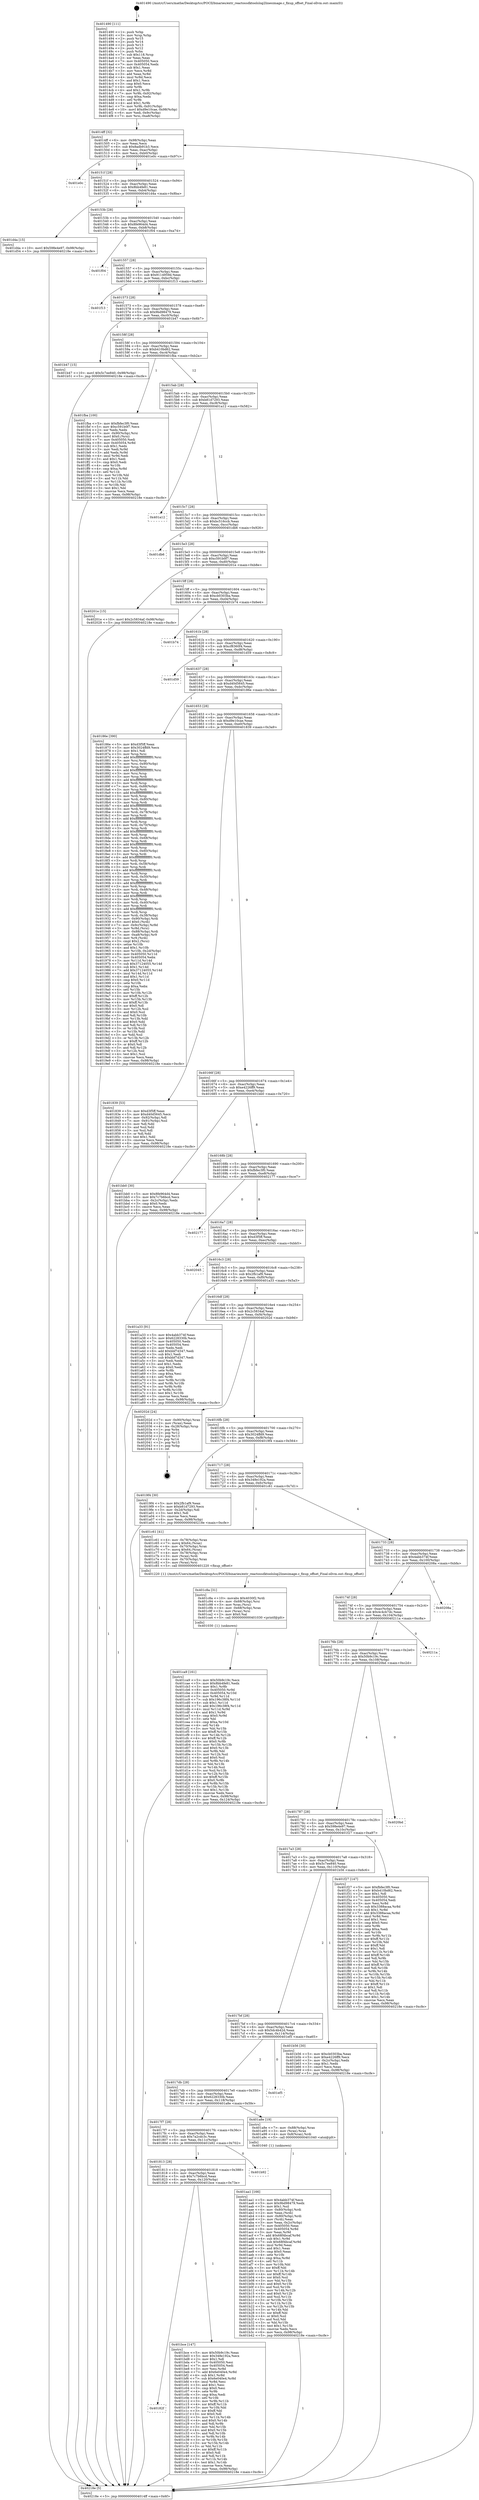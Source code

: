 digraph "0x401490" {
  label = "0x401490 (/mnt/c/Users/mathe/Desktop/tcc/POCII/binaries/extr_reactossdktoolslog2linesimage.c_fixup_offset_Final-ollvm.out::main(0))"
  labelloc = "t"
  node[shape=record]

  Entry [label="",width=0.3,height=0.3,shape=circle,fillcolor=black,style=filled]
  "0x4014ff" [label="{
     0x4014ff [32]\l
     | [instrs]\l
     &nbsp;&nbsp;0x4014ff \<+6\>: mov -0x98(%rbp),%eax\l
     &nbsp;&nbsp;0x401505 \<+2\>: mov %eax,%ecx\l
     &nbsp;&nbsp;0x401507 \<+6\>: sub $0x8adb91b3,%ecx\l
     &nbsp;&nbsp;0x40150d \<+6\>: mov %eax,-0xac(%rbp)\l
     &nbsp;&nbsp;0x401513 \<+6\>: mov %ecx,-0xb0(%rbp)\l
     &nbsp;&nbsp;0x401519 \<+6\>: je 0000000000401e0c \<main+0x97c\>\l
  }"]
  "0x401e0c" [label="{
     0x401e0c\l
  }", style=dashed]
  "0x40151f" [label="{
     0x40151f [28]\l
     | [instrs]\l
     &nbsp;&nbsp;0x40151f \<+5\>: jmp 0000000000401524 \<main+0x94\>\l
     &nbsp;&nbsp;0x401524 \<+6\>: mov -0xac(%rbp),%eax\l
     &nbsp;&nbsp;0x40152a \<+5\>: sub $0x8bb4fe81,%eax\l
     &nbsp;&nbsp;0x40152f \<+6\>: mov %eax,-0xb4(%rbp)\l
     &nbsp;&nbsp;0x401535 \<+6\>: je 0000000000401d4a \<main+0x8ba\>\l
  }"]
  Exit [label="",width=0.3,height=0.3,shape=circle,fillcolor=black,style=filled,peripheries=2]
  "0x401d4a" [label="{
     0x401d4a [15]\l
     | [instrs]\l
     &nbsp;&nbsp;0x401d4a \<+10\>: movl $0x598e4e97,-0x98(%rbp)\l
     &nbsp;&nbsp;0x401d54 \<+5\>: jmp 000000000040218e \<main+0xcfe\>\l
  }"]
  "0x40153b" [label="{
     0x40153b [28]\l
     | [instrs]\l
     &nbsp;&nbsp;0x40153b \<+5\>: jmp 0000000000401540 \<main+0xb0\>\l
     &nbsp;&nbsp;0x401540 \<+6\>: mov -0xac(%rbp),%eax\l
     &nbsp;&nbsp;0x401546 \<+5\>: sub $0x8fe964d4,%eax\l
     &nbsp;&nbsp;0x40154b \<+6\>: mov %eax,-0xb8(%rbp)\l
     &nbsp;&nbsp;0x401551 \<+6\>: je 0000000000401f04 \<main+0xa74\>\l
  }"]
  "0x401ca9" [label="{
     0x401ca9 [161]\l
     | [instrs]\l
     &nbsp;&nbsp;0x401ca9 \<+5\>: mov $0x50b9c19c,%ecx\l
     &nbsp;&nbsp;0x401cae \<+5\>: mov $0x8bb4fe81,%edx\l
     &nbsp;&nbsp;0x401cb3 \<+3\>: mov $0x1,%r8b\l
     &nbsp;&nbsp;0x401cb6 \<+8\>: mov 0x405050,%r9d\l
     &nbsp;&nbsp;0x401cbe \<+8\>: mov 0x405054,%r10d\l
     &nbsp;&nbsp;0x401cc6 \<+3\>: mov %r9d,%r11d\l
     &nbsp;&nbsp;0x401cc9 \<+7\>: sub $0x196c38f4,%r11d\l
     &nbsp;&nbsp;0x401cd0 \<+4\>: sub $0x1,%r11d\l
     &nbsp;&nbsp;0x401cd4 \<+7\>: add $0x196c38f4,%r11d\l
     &nbsp;&nbsp;0x401cdb \<+4\>: imul %r11d,%r9d\l
     &nbsp;&nbsp;0x401cdf \<+4\>: and $0x1,%r9d\l
     &nbsp;&nbsp;0x401ce3 \<+4\>: cmp $0x0,%r9d\l
     &nbsp;&nbsp;0x401ce7 \<+3\>: sete %bl\l
     &nbsp;&nbsp;0x401cea \<+4\>: cmp $0xa,%r10d\l
     &nbsp;&nbsp;0x401cee \<+4\>: setl %r14b\l
     &nbsp;&nbsp;0x401cf2 \<+3\>: mov %bl,%r15b\l
     &nbsp;&nbsp;0x401cf5 \<+4\>: xor $0xff,%r15b\l
     &nbsp;&nbsp;0x401cf9 \<+3\>: mov %r14b,%r12b\l
     &nbsp;&nbsp;0x401cfc \<+4\>: xor $0xff,%r12b\l
     &nbsp;&nbsp;0x401d00 \<+4\>: xor $0x0,%r8b\l
     &nbsp;&nbsp;0x401d04 \<+3\>: mov %r15b,%r13b\l
     &nbsp;&nbsp;0x401d07 \<+4\>: and $0x0,%r13b\l
     &nbsp;&nbsp;0x401d0b \<+3\>: and %r8b,%bl\l
     &nbsp;&nbsp;0x401d0e \<+3\>: mov %r12b,%sil\l
     &nbsp;&nbsp;0x401d11 \<+4\>: and $0x0,%sil\l
     &nbsp;&nbsp;0x401d15 \<+3\>: and %r8b,%r14b\l
     &nbsp;&nbsp;0x401d18 \<+3\>: or %bl,%r13b\l
     &nbsp;&nbsp;0x401d1b \<+3\>: or %r14b,%sil\l
     &nbsp;&nbsp;0x401d1e \<+3\>: xor %sil,%r13b\l
     &nbsp;&nbsp;0x401d21 \<+3\>: or %r12b,%r15b\l
     &nbsp;&nbsp;0x401d24 \<+4\>: xor $0xff,%r15b\l
     &nbsp;&nbsp;0x401d28 \<+4\>: or $0x0,%r8b\l
     &nbsp;&nbsp;0x401d2c \<+3\>: and %r8b,%r15b\l
     &nbsp;&nbsp;0x401d2f \<+3\>: or %r15b,%r13b\l
     &nbsp;&nbsp;0x401d32 \<+4\>: test $0x1,%r13b\l
     &nbsp;&nbsp;0x401d36 \<+3\>: cmovne %edx,%ecx\l
     &nbsp;&nbsp;0x401d39 \<+6\>: mov %ecx,-0x98(%rbp)\l
     &nbsp;&nbsp;0x401d3f \<+6\>: mov %eax,-0x124(%rbp)\l
     &nbsp;&nbsp;0x401d45 \<+5\>: jmp 000000000040218e \<main+0xcfe\>\l
  }"]
  "0x401f04" [label="{
     0x401f04\l
  }", style=dashed]
  "0x401557" [label="{
     0x401557 [28]\l
     | [instrs]\l
     &nbsp;&nbsp;0x401557 \<+5\>: jmp 000000000040155c \<main+0xcc\>\l
     &nbsp;&nbsp;0x40155c \<+6\>: mov -0xac(%rbp),%eax\l
     &nbsp;&nbsp;0x401562 \<+5\>: sub $0x9114959d,%eax\l
     &nbsp;&nbsp;0x401567 \<+6\>: mov %eax,-0xbc(%rbp)\l
     &nbsp;&nbsp;0x40156d \<+6\>: je 0000000000401f13 \<main+0xa83\>\l
  }"]
  "0x401c8a" [label="{
     0x401c8a [31]\l
     | [instrs]\l
     &nbsp;&nbsp;0x401c8a \<+10\>: movabs $0x4030f2,%rdi\l
     &nbsp;&nbsp;0x401c94 \<+4\>: mov -0x68(%rbp),%rsi\l
     &nbsp;&nbsp;0x401c98 \<+3\>: mov %rax,(%rsi)\l
     &nbsp;&nbsp;0x401c9b \<+4\>: mov -0x68(%rbp),%rax\l
     &nbsp;&nbsp;0x401c9f \<+3\>: mov (%rax),%rsi\l
     &nbsp;&nbsp;0x401ca2 \<+2\>: mov $0x0,%al\l
     &nbsp;&nbsp;0x401ca4 \<+5\>: call 0000000000401030 \<printf@plt\>\l
     | [calls]\l
     &nbsp;&nbsp;0x401030 \{1\} (unknown)\l
  }"]
  "0x401f13" [label="{
     0x401f13\l
  }", style=dashed]
  "0x401573" [label="{
     0x401573 [28]\l
     | [instrs]\l
     &nbsp;&nbsp;0x401573 \<+5\>: jmp 0000000000401578 \<main+0xe8\>\l
     &nbsp;&nbsp;0x401578 \<+6\>: mov -0xac(%rbp),%eax\l
     &nbsp;&nbsp;0x40157e \<+5\>: sub $0x9bd98479,%eax\l
     &nbsp;&nbsp;0x401583 \<+6\>: mov %eax,-0xc0(%rbp)\l
     &nbsp;&nbsp;0x401589 \<+6\>: je 0000000000401b47 \<main+0x6b7\>\l
  }"]
  "0x40182f" [label="{
     0x40182f\l
  }", style=dashed]
  "0x401b47" [label="{
     0x401b47 [15]\l
     | [instrs]\l
     &nbsp;&nbsp;0x401b47 \<+10\>: movl $0x5c7ee840,-0x98(%rbp)\l
     &nbsp;&nbsp;0x401b51 \<+5\>: jmp 000000000040218e \<main+0xcfe\>\l
  }"]
  "0x40158f" [label="{
     0x40158f [28]\l
     | [instrs]\l
     &nbsp;&nbsp;0x40158f \<+5\>: jmp 0000000000401594 \<main+0x104\>\l
     &nbsp;&nbsp;0x401594 \<+6\>: mov -0xac(%rbp),%eax\l
     &nbsp;&nbsp;0x40159a \<+5\>: sub $0xb410bd62,%eax\l
     &nbsp;&nbsp;0x40159f \<+6\>: mov %eax,-0xc4(%rbp)\l
     &nbsp;&nbsp;0x4015a5 \<+6\>: je 0000000000401fba \<main+0xb2a\>\l
  }"]
  "0x401bce" [label="{
     0x401bce [147]\l
     | [instrs]\l
     &nbsp;&nbsp;0x401bce \<+5\>: mov $0x50b9c19c,%eax\l
     &nbsp;&nbsp;0x401bd3 \<+5\>: mov $0x348e192a,%ecx\l
     &nbsp;&nbsp;0x401bd8 \<+2\>: mov $0x1,%dl\l
     &nbsp;&nbsp;0x401bda \<+7\>: mov 0x405050,%esi\l
     &nbsp;&nbsp;0x401be1 \<+7\>: mov 0x405054,%edi\l
     &nbsp;&nbsp;0x401be8 \<+3\>: mov %esi,%r8d\l
     &nbsp;&nbsp;0x401beb \<+7\>: add $0x6e040e4,%r8d\l
     &nbsp;&nbsp;0x401bf2 \<+4\>: sub $0x1,%r8d\l
     &nbsp;&nbsp;0x401bf6 \<+7\>: sub $0x6e040e4,%r8d\l
     &nbsp;&nbsp;0x401bfd \<+4\>: imul %r8d,%esi\l
     &nbsp;&nbsp;0x401c01 \<+3\>: and $0x1,%esi\l
     &nbsp;&nbsp;0x401c04 \<+3\>: cmp $0x0,%esi\l
     &nbsp;&nbsp;0x401c07 \<+4\>: sete %r9b\l
     &nbsp;&nbsp;0x401c0b \<+3\>: cmp $0xa,%edi\l
     &nbsp;&nbsp;0x401c0e \<+4\>: setl %r10b\l
     &nbsp;&nbsp;0x401c12 \<+3\>: mov %r9b,%r11b\l
     &nbsp;&nbsp;0x401c15 \<+4\>: xor $0xff,%r11b\l
     &nbsp;&nbsp;0x401c19 \<+3\>: mov %r10b,%bl\l
     &nbsp;&nbsp;0x401c1c \<+3\>: xor $0xff,%bl\l
     &nbsp;&nbsp;0x401c1f \<+3\>: xor $0x0,%dl\l
     &nbsp;&nbsp;0x401c22 \<+3\>: mov %r11b,%r14b\l
     &nbsp;&nbsp;0x401c25 \<+4\>: and $0x0,%r14b\l
     &nbsp;&nbsp;0x401c29 \<+3\>: and %dl,%r9b\l
     &nbsp;&nbsp;0x401c2c \<+3\>: mov %bl,%r15b\l
     &nbsp;&nbsp;0x401c2f \<+4\>: and $0x0,%r15b\l
     &nbsp;&nbsp;0x401c33 \<+3\>: and %dl,%r10b\l
     &nbsp;&nbsp;0x401c36 \<+3\>: or %r9b,%r14b\l
     &nbsp;&nbsp;0x401c39 \<+3\>: or %r10b,%r15b\l
     &nbsp;&nbsp;0x401c3c \<+3\>: xor %r15b,%r14b\l
     &nbsp;&nbsp;0x401c3f \<+3\>: or %bl,%r11b\l
     &nbsp;&nbsp;0x401c42 \<+4\>: xor $0xff,%r11b\l
     &nbsp;&nbsp;0x401c46 \<+3\>: or $0x0,%dl\l
     &nbsp;&nbsp;0x401c49 \<+3\>: and %dl,%r11b\l
     &nbsp;&nbsp;0x401c4c \<+3\>: or %r11b,%r14b\l
     &nbsp;&nbsp;0x401c4f \<+4\>: test $0x1,%r14b\l
     &nbsp;&nbsp;0x401c53 \<+3\>: cmovne %ecx,%eax\l
     &nbsp;&nbsp;0x401c56 \<+6\>: mov %eax,-0x98(%rbp)\l
     &nbsp;&nbsp;0x401c5c \<+5\>: jmp 000000000040218e \<main+0xcfe\>\l
  }"]
  "0x401fba" [label="{
     0x401fba [100]\l
     | [instrs]\l
     &nbsp;&nbsp;0x401fba \<+5\>: mov $0xfbfec3f0,%eax\l
     &nbsp;&nbsp;0x401fbf \<+5\>: mov $0xc591b0f7,%ecx\l
     &nbsp;&nbsp;0x401fc4 \<+2\>: xor %edx,%edx\l
     &nbsp;&nbsp;0x401fc6 \<+7\>: mov -0x90(%rbp),%rsi\l
     &nbsp;&nbsp;0x401fcd \<+6\>: movl $0x0,(%rsi)\l
     &nbsp;&nbsp;0x401fd3 \<+7\>: mov 0x405050,%edi\l
     &nbsp;&nbsp;0x401fda \<+8\>: mov 0x405054,%r8d\l
     &nbsp;&nbsp;0x401fe2 \<+3\>: sub $0x1,%edx\l
     &nbsp;&nbsp;0x401fe5 \<+3\>: mov %edi,%r9d\l
     &nbsp;&nbsp;0x401fe8 \<+3\>: add %edx,%r9d\l
     &nbsp;&nbsp;0x401feb \<+4\>: imul %r9d,%edi\l
     &nbsp;&nbsp;0x401fef \<+3\>: and $0x1,%edi\l
     &nbsp;&nbsp;0x401ff2 \<+3\>: cmp $0x0,%edi\l
     &nbsp;&nbsp;0x401ff5 \<+4\>: sete %r10b\l
     &nbsp;&nbsp;0x401ff9 \<+4\>: cmp $0xa,%r8d\l
     &nbsp;&nbsp;0x401ffd \<+4\>: setl %r11b\l
     &nbsp;&nbsp;0x402001 \<+3\>: mov %r10b,%bl\l
     &nbsp;&nbsp;0x402004 \<+3\>: and %r11b,%bl\l
     &nbsp;&nbsp;0x402007 \<+3\>: xor %r11b,%r10b\l
     &nbsp;&nbsp;0x40200a \<+3\>: or %r10b,%bl\l
     &nbsp;&nbsp;0x40200d \<+3\>: test $0x1,%bl\l
     &nbsp;&nbsp;0x402010 \<+3\>: cmovne %ecx,%eax\l
     &nbsp;&nbsp;0x402013 \<+6\>: mov %eax,-0x98(%rbp)\l
     &nbsp;&nbsp;0x402019 \<+5\>: jmp 000000000040218e \<main+0xcfe\>\l
  }"]
  "0x4015ab" [label="{
     0x4015ab [28]\l
     | [instrs]\l
     &nbsp;&nbsp;0x4015ab \<+5\>: jmp 00000000004015b0 \<main+0x120\>\l
     &nbsp;&nbsp;0x4015b0 \<+6\>: mov -0xac(%rbp),%eax\l
     &nbsp;&nbsp;0x4015b6 \<+5\>: sub $0xb81d7293,%eax\l
     &nbsp;&nbsp;0x4015bb \<+6\>: mov %eax,-0xc8(%rbp)\l
     &nbsp;&nbsp;0x4015c1 \<+6\>: je 0000000000401a12 \<main+0x582\>\l
  }"]
  "0x401813" [label="{
     0x401813 [28]\l
     | [instrs]\l
     &nbsp;&nbsp;0x401813 \<+5\>: jmp 0000000000401818 \<main+0x388\>\l
     &nbsp;&nbsp;0x401818 \<+6\>: mov -0xac(%rbp),%eax\l
     &nbsp;&nbsp;0x40181e \<+5\>: sub $0x7c7b6bcd,%eax\l
     &nbsp;&nbsp;0x401823 \<+6\>: mov %eax,-0x120(%rbp)\l
     &nbsp;&nbsp;0x401829 \<+6\>: je 0000000000401bce \<main+0x73e\>\l
  }"]
  "0x401a12" [label="{
     0x401a12\l
  }", style=dashed]
  "0x4015c7" [label="{
     0x4015c7 [28]\l
     | [instrs]\l
     &nbsp;&nbsp;0x4015c7 \<+5\>: jmp 00000000004015cc \<main+0x13c\>\l
     &nbsp;&nbsp;0x4015cc \<+6\>: mov -0xac(%rbp),%eax\l
     &nbsp;&nbsp;0x4015d2 \<+5\>: sub $0xbc516ccb,%eax\l
     &nbsp;&nbsp;0x4015d7 \<+6\>: mov %eax,-0xcc(%rbp)\l
     &nbsp;&nbsp;0x4015dd \<+6\>: je 0000000000401db6 \<main+0x926\>\l
  }"]
  "0x401b92" [label="{
     0x401b92\l
  }", style=dashed]
  "0x401db6" [label="{
     0x401db6\l
  }", style=dashed]
  "0x4015e3" [label="{
     0x4015e3 [28]\l
     | [instrs]\l
     &nbsp;&nbsp;0x4015e3 \<+5\>: jmp 00000000004015e8 \<main+0x158\>\l
     &nbsp;&nbsp;0x4015e8 \<+6\>: mov -0xac(%rbp),%eax\l
     &nbsp;&nbsp;0x4015ee \<+5\>: sub $0xc591b0f7,%eax\l
     &nbsp;&nbsp;0x4015f3 \<+6\>: mov %eax,-0xd0(%rbp)\l
     &nbsp;&nbsp;0x4015f9 \<+6\>: je 000000000040201e \<main+0xb8e\>\l
  }"]
  "0x401aa1" [label="{
     0x401aa1 [166]\l
     | [instrs]\l
     &nbsp;&nbsp;0x401aa1 \<+5\>: mov $0x4abb374f,%ecx\l
     &nbsp;&nbsp;0x401aa6 \<+5\>: mov $0x9bd98479,%edx\l
     &nbsp;&nbsp;0x401aab \<+3\>: mov $0x1,%sil\l
     &nbsp;&nbsp;0x401aae \<+4\>: mov -0x80(%rbp),%rdi\l
     &nbsp;&nbsp;0x401ab2 \<+2\>: mov %eax,(%rdi)\l
     &nbsp;&nbsp;0x401ab4 \<+4\>: mov -0x80(%rbp),%rdi\l
     &nbsp;&nbsp;0x401ab8 \<+2\>: mov (%rdi),%eax\l
     &nbsp;&nbsp;0x401aba \<+3\>: mov %eax,-0x2c(%rbp)\l
     &nbsp;&nbsp;0x401abd \<+7\>: mov 0x405050,%eax\l
     &nbsp;&nbsp;0x401ac4 \<+8\>: mov 0x405054,%r8d\l
     &nbsp;&nbsp;0x401acc \<+3\>: mov %eax,%r9d\l
     &nbsp;&nbsp;0x401acf \<+7\>: add $0x68f4bcaf,%r9d\l
     &nbsp;&nbsp;0x401ad6 \<+4\>: sub $0x1,%r9d\l
     &nbsp;&nbsp;0x401ada \<+7\>: sub $0x68f4bcaf,%r9d\l
     &nbsp;&nbsp;0x401ae1 \<+4\>: imul %r9d,%eax\l
     &nbsp;&nbsp;0x401ae5 \<+3\>: and $0x1,%eax\l
     &nbsp;&nbsp;0x401ae8 \<+3\>: cmp $0x0,%eax\l
     &nbsp;&nbsp;0x401aeb \<+4\>: sete %r10b\l
     &nbsp;&nbsp;0x401aef \<+4\>: cmp $0xa,%r8d\l
     &nbsp;&nbsp;0x401af3 \<+4\>: setl %r11b\l
     &nbsp;&nbsp;0x401af7 \<+3\>: mov %r10b,%bl\l
     &nbsp;&nbsp;0x401afa \<+3\>: xor $0xff,%bl\l
     &nbsp;&nbsp;0x401afd \<+3\>: mov %r11b,%r14b\l
     &nbsp;&nbsp;0x401b00 \<+4\>: xor $0xff,%r14b\l
     &nbsp;&nbsp;0x401b04 \<+4\>: xor $0x0,%sil\l
     &nbsp;&nbsp;0x401b08 \<+3\>: mov %bl,%r15b\l
     &nbsp;&nbsp;0x401b0b \<+4\>: and $0x0,%r15b\l
     &nbsp;&nbsp;0x401b0f \<+3\>: and %sil,%r10b\l
     &nbsp;&nbsp;0x401b12 \<+3\>: mov %r14b,%r12b\l
     &nbsp;&nbsp;0x401b15 \<+4\>: and $0x0,%r12b\l
     &nbsp;&nbsp;0x401b19 \<+3\>: and %sil,%r11b\l
     &nbsp;&nbsp;0x401b1c \<+3\>: or %r10b,%r15b\l
     &nbsp;&nbsp;0x401b1f \<+3\>: or %r11b,%r12b\l
     &nbsp;&nbsp;0x401b22 \<+3\>: xor %r12b,%r15b\l
     &nbsp;&nbsp;0x401b25 \<+3\>: or %r14b,%bl\l
     &nbsp;&nbsp;0x401b28 \<+3\>: xor $0xff,%bl\l
     &nbsp;&nbsp;0x401b2b \<+4\>: or $0x0,%sil\l
     &nbsp;&nbsp;0x401b2f \<+3\>: and %sil,%bl\l
     &nbsp;&nbsp;0x401b32 \<+3\>: or %bl,%r15b\l
     &nbsp;&nbsp;0x401b35 \<+4\>: test $0x1,%r15b\l
     &nbsp;&nbsp;0x401b39 \<+3\>: cmovne %edx,%ecx\l
     &nbsp;&nbsp;0x401b3c \<+6\>: mov %ecx,-0x98(%rbp)\l
     &nbsp;&nbsp;0x401b42 \<+5\>: jmp 000000000040218e \<main+0xcfe\>\l
  }"]
  "0x40201e" [label="{
     0x40201e [15]\l
     | [instrs]\l
     &nbsp;&nbsp;0x40201e \<+10\>: movl $0x2c5834af,-0x98(%rbp)\l
     &nbsp;&nbsp;0x402028 \<+5\>: jmp 000000000040218e \<main+0xcfe\>\l
  }"]
  "0x4015ff" [label="{
     0x4015ff [28]\l
     | [instrs]\l
     &nbsp;&nbsp;0x4015ff \<+5\>: jmp 0000000000401604 \<main+0x174\>\l
     &nbsp;&nbsp;0x401604 \<+6\>: mov -0xac(%rbp),%eax\l
     &nbsp;&nbsp;0x40160a \<+5\>: sub $0xcb0303ba,%eax\l
     &nbsp;&nbsp;0x40160f \<+6\>: mov %eax,-0xd4(%rbp)\l
     &nbsp;&nbsp;0x401615 \<+6\>: je 0000000000401b74 \<main+0x6e4\>\l
  }"]
  "0x4017f7" [label="{
     0x4017f7 [28]\l
     | [instrs]\l
     &nbsp;&nbsp;0x4017f7 \<+5\>: jmp 00000000004017fc \<main+0x36c\>\l
     &nbsp;&nbsp;0x4017fc \<+6\>: mov -0xac(%rbp),%eax\l
     &nbsp;&nbsp;0x401802 \<+5\>: sub $0x7a2cdc3c,%eax\l
     &nbsp;&nbsp;0x401807 \<+6\>: mov %eax,-0x11c(%rbp)\l
     &nbsp;&nbsp;0x40180d \<+6\>: je 0000000000401b92 \<main+0x702\>\l
  }"]
  "0x401b74" [label="{
     0x401b74\l
  }", style=dashed]
  "0x40161b" [label="{
     0x40161b [28]\l
     | [instrs]\l
     &nbsp;&nbsp;0x40161b \<+5\>: jmp 0000000000401620 \<main+0x190\>\l
     &nbsp;&nbsp;0x401620 \<+6\>: mov -0xac(%rbp),%eax\l
     &nbsp;&nbsp;0x401626 \<+5\>: sub $0xcf8360f4,%eax\l
     &nbsp;&nbsp;0x40162b \<+6\>: mov %eax,-0xd8(%rbp)\l
     &nbsp;&nbsp;0x401631 \<+6\>: je 0000000000401d59 \<main+0x8c9\>\l
  }"]
  "0x401a8e" [label="{
     0x401a8e [19]\l
     | [instrs]\l
     &nbsp;&nbsp;0x401a8e \<+7\>: mov -0x88(%rbp),%rax\l
     &nbsp;&nbsp;0x401a95 \<+3\>: mov (%rax),%rax\l
     &nbsp;&nbsp;0x401a98 \<+4\>: mov 0x8(%rax),%rdi\l
     &nbsp;&nbsp;0x401a9c \<+5\>: call 0000000000401040 \<atoi@plt\>\l
     | [calls]\l
     &nbsp;&nbsp;0x401040 \{1\} (unknown)\l
  }"]
  "0x401d59" [label="{
     0x401d59\l
  }", style=dashed]
  "0x401637" [label="{
     0x401637 [28]\l
     | [instrs]\l
     &nbsp;&nbsp;0x401637 \<+5\>: jmp 000000000040163c \<main+0x1ac\>\l
     &nbsp;&nbsp;0x40163c \<+6\>: mov -0xac(%rbp),%eax\l
     &nbsp;&nbsp;0x401642 \<+5\>: sub $0xd40d5645,%eax\l
     &nbsp;&nbsp;0x401647 \<+6\>: mov %eax,-0xdc(%rbp)\l
     &nbsp;&nbsp;0x40164d \<+6\>: je 000000000040186e \<main+0x3de\>\l
  }"]
  "0x4017db" [label="{
     0x4017db [28]\l
     | [instrs]\l
     &nbsp;&nbsp;0x4017db \<+5\>: jmp 00000000004017e0 \<main+0x350\>\l
     &nbsp;&nbsp;0x4017e0 \<+6\>: mov -0xac(%rbp),%eax\l
     &nbsp;&nbsp;0x4017e6 \<+5\>: sub $0x6228330b,%eax\l
     &nbsp;&nbsp;0x4017eb \<+6\>: mov %eax,-0x118(%rbp)\l
     &nbsp;&nbsp;0x4017f1 \<+6\>: je 0000000000401a8e \<main+0x5fe\>\l
  }"]
  "0x40186e" [label="{
     0x40186e [390]\l
     | [instrs]\l
     &nbsp;&nbsp;0x40186e \<+5\>: mov $0xd3f5ff,%eax\l
     &nbsp;&nbsp;0x401873 \<+5\>: mov $0x3024ffd9,%ecx\l
     &nbsp;&nbsp;0x401878 \<+2\>: mov $0x1,%dl\l
     &nbsp;&nbsp;0x40187a \<+3\>: mov %rsp,%rsi\l
     &nbsp;&nbsp;0x40187d \<+4\>: add $0xfffffffffffffff0,%rsi\l
     &nbsp;&nbsp;0x401881 \<+3\>: mov %rsi,%rsp\l
     &nbsp;&nbsp;0x401884 \<+7\>: mov %rsi,-0x90(%rbp)\l
     &nbsp;&nbsp;0x40188b \<+3\>: mov %rsp,%rsi\l
     &nbsp;&nbsp;0x40188e \<+4\>: add $0xfffffffffffffff0,%rsi\l
     &nbsp;&nbsp;0x401892 \<+3\>: mov %rsi,%rsp\l
     &nbsp;&nbsp;0x401895 \<+3\>: mov %rsp,%rdi\l
     &nbsp;&nbsp;0x401898 \<+4\>: add $0xfffffffffffffff0,%rdi\l
     &nbsp;&nbsp;0x40189c \<+3\>: mov %rdi,%rsp\l
     &nbsp;&nbsp;0x40189f \<+7\>: mov %rdi,-0x88(%rbp)\l
     &nbsp;&nbsp;0x4018a6 \<+3\>: mov %rsp,%rdi\l
     &nbsp;&nbsp;0x4018a9 \<+4\>: add $0xfffffffffffffff0,%rdi\l
     &nbsp;&nbsp;0x4018ad \<+3\>: mov %rdi,%rsp\l
     &nbsp;&nbsp;0x4018b0 \<+4\>: mov %rdi,-0x80(%rbp)\l
     &nbsp;&nbsp;0x4018b4 \<+3\>: mov %rsp,%rdi\l
     &nbsp;&nbsp;0x4018b7 \<+4\>: add $0xfffffffffffffff0,%rdi\l
     &nbsp;&nbsp;0x4018bb \<+3\>: mov %rdi,%rsp\l
     &nbsp;&nbsp;0x4018be \<+4\>: mov %rdi,-0x78(%rbp)\l
     &nbsp;&nbsp;0x4018c2 \<+3\>: mov %rsp,%rdi\l
     &nbsp;&nbsp;0x4018c5 \<+4\>: add $0xfffffffffffffff0,%rdi\l
     &nbsp;&nbsp;0x4018c9 \<+3\>: mov %rdi,%rsp\l
     &nbsp;&nbsp;0x4018cc \<+4\>: mov %rdi,-0x70(%rbp)\l
     &nbsp;&nbsp;0x4018d0 \<+3\>: mov %rsp,%rdi\l
     &nbsp;&nbsp;0x4018d3 \<+4\>: add $0xfffffffffffffff0,%rdi\l
     &nbsp;&nbsp;0x4018d7 \<+3\>: mov %rdi,%rsp\l
     &nbsp;&nbsp;0x4018da \<+4\>: mov %rdi,-0x68(%rbp)\l
     &nbsp;&nbsp;0x4018de \<+3\>: mov %rsp,%rdi\l
     &nbsp;&nbsp;0x4018e1 \<+4\>: add $0xfffffffffffffff0,%rdi\l
     &nbsp;&nbsp;0x4018e5 \<+3\>: mov %rdi,%rsp\l
     &nbsp;&nbsp;0x4018e8 \<+4\>: mov %rdi,-0x60(%rbp)\l
     &nbsp;&nbsp;0x4018ec \<+3\>: mov %rsp,%rdi\l
     &nbsp;&nbsp;0x4018ef \<+4\>: add $0xfffffffffffffff0,%rdi\l
     &nbsp;&nbsp;0x4018f3 \<+3\>: mov %rdi,%rsp\l
     &nbsp;&nbsp;0x4018f6 \<+4\>: mov %rdi,-0x58(%rbp)\l
     &nbsp;&nbsp;0x4018fa \<+3\>: mov %rsp,%rdi\l
     &nbsp;&nbsp;0x4018fd \<+4\>: add $0xfffffffffffffff0,%rdi\l
     &nbsp;&nbsp;0x401901 \<+3\>: mov %rdi,%rsp\l
     &nbsp;&nbsp;0x401904 \<+4\>: mov %rdi,-0x50(%rbp)\l
     &nbsp;&nbsp;0x401908 \<+3\>: mov %rsp,%rdi\l
     &nbsp;&nbsp;0x40190b \<+4\>: add $0xfffffffffffffff0,%rdi\l
     &nbsp;&nbsp;0x40190f \<+3\>: mov %rdi,%rsp\l
     &nbsp;&nbsp;0x401912 \<+4\>: mov %rdi,-0x48(%rbp)\l
     &nbsp;&nbsp;0x401916 \<+3\>: mov %rsp,%rdi\l
     &nbsp;&nbsp;0x401919 \<+4\>: add $0xfffffffffffffff0,%rdi\l
     &nbsp;&nbsp;0x40191d \<+3\>: mov %rdi,%rsp\l
     &nbsp;&nbsp;0x401920 \<+4\>: mov %rdi,-0x40(%rbp)\l
     &nbsp;&nbsp;0x401924 \<+3\>: mov %rsp,%rdi\l
     &nbsp;&nbsp;0x401927 \<+4\>: add $0xfffffffffffffff0,%rdi\l
     &nbsp;&nbsp;0x40192b \<+3\>: mov %rdi,%rsp\l
     &nbsp;&nbsp;0x40192e \<+4\>: mov %rdi,-0x38(%rbp)\l
     &nbsp;&nbsp;0x401932 \<+7\>: mov -0x90(%rbp),%rdi\l
     &nbsp;&nbsp;0x401939 \<+6\>: movl $0x0,(%rdi)\l
     &nbsp;&nbsp;0x40193f \<+7\>: mov -0x9c(%rbp),%r8d\l
     &nbsp;&nbsp;0x401946 \<+3\>: mov %r8d,(%rsi)\l
     &nbsp;&nbsp;0x401949 \<+7\>: mov -0x88(%rbp),%rdi\l
     &nbsp;&nbsp;0x401950 \<+7\>: mov -0xa8(%rbp),%r9\l
     &nbsp;&nbsp;0x401957 \<+3\>: mov %r9,(%rdi)\l
     &nbsp;&nbsp;0x40195a \<+3\>: cmpl $0x2,(%rsi)\l
     &nbsp;&nbsp;0x40195d \<+4\>: setne %r10b\l
     &nbsp;&nbsp;0x401961 \<+4\>: and $0x1,%r10b\l
     &nbsp;&nbsp;0x401965 \<+4\>: mov %r10b,-0x2d(%rbp)\l
     &nbsp;&nbsp;0x401969 \<+8\>: mov 0x405050,%r11d\l
     &nbsp;&nbsp;0x401971 \<+7\>: mov 0x405054,%ebx\l
     &nbsp;&nbsp;0x401978 \<+3\>: mov %r11d,%r14d\l
     &nbsp;&nbsp;0x40197b \<+7\>: sub $0x37124055,%r14d\l
     &nbsp;&nbsp;0x401982 \<+4\>: sub $0x1,%r14d\l
     &nbsp;&nbsp;0x401986 \<+7\>: add $0x37124055,%r14d\l
     &nbsp;&nbsp;0x40198d \<+4\>: imul %r14d,%r11d\l
     &nbsp;&nbsp;0x401991 \<+4\>: and $0x1,%r11d\l
     &nbsp;&nbsp;0x401995 \<+4\>: cmp $0x0,%r11d\l
     &nbsp;&nbsp;0x401999 \<+4\>: sete %r10b\l
     &nbsp;&nbsp;0x40199d \<+3\>: cmp $0xa,%ebx\l
     &nbsp;&nbsp;0x4019a0 \<+4\>: setl %r15b\l
     &nbsp;&nbsp;0x4019a4 \<+3\>: mov %r10b,%r12b\l
     &nbsp;&nbsp;0x4019a7 \<+4\>: xor $0xff,%r12b\l
     &nbsp;&nbsp;0x4019ab \<+3\>: mov %r15b,%r13b\l
     &nbsp;&nbsp;0x4019ae \<+4\>: xor $0xff,%r13b\l
     &nbsp;&nbsp;0x4019b2 \<+3\>: xor $0x0,%dl\l
     &nbsp;&nbsp;0x4019b5 \<+3\>: mov %r12b,%sil\l
     &nbsp;&nbsp;0x4019b8 \<+4\>: and $0x0,%sil\l
     &nbsp;&nbsp;0x4019bc \<+3\>: and %dl,%r10b\l
     &nbsp;&nbsp;0x4019bf \<+3\>: mov %r13b,%dil\l
     &nbsp;&nbsp;0x4019c2 \<+4\>: and $0x0,%dil\l
     &nbsp;&nbsp;0x4019c6 \<+3\>: and %dl,%r15b\l
     &nbsp;&nbsp;0x4019c9 \<+3\>: or %r10b,%sil\l
     &nbsp;&nbsp;0x4019cc \<+3\>: or %r15b,%dil\l
     &nbsp;&nbsp;0x4019cf \<+3\>: xor %dil,%sil\l
     &nbsp;&nbsp;0x4019d2 \<+3\>: or %r13b,%r12b\l
     &nbsp;&nbsp;0x4019d5 \<+4\>: xor $0xff,%r12b\l
     &nbsp;&nbsp;0x4019d9 \<+3\>: or $0x0,%dl\l
     &nbsp;&nbsp;0x4019dc \<+3\>: and %dl,%r12b\l
     &nbsp;&nbsp;0x4019df \<+3\>: or %r12b,%sil\l
     &nbsp;&nbsp;0x4019e2 \<+4\>: test $0x1,%sil\l
     &nbsp;&nbsp;0x4019e6 \<+3\>: cmovne %ecx,%eax\l
     &nbsp;&nbsp;0x4019e9 \<+6\>: mov %eax,-0x98(%rbp)\l
     &nbsp;&nbsp;0x4019ef \<+5\>: jmp 000000000040218e \<main+0xcfe\>\l
  }"]
  "0x401653" [label="{
     0x401653 [28]\l
     | [instrs]\l
     &nbsp;&nbsp;0x401653 \<+5\>: jmp 0000000000401658 \<main+0x1c8\>\l
     &nbsp;&nbsp;0x401658 \<+6\>: mov -0xac(%rbp),%eax\l
     &nbsp;&nbsp;0x40165e \<+5\>: sub $0xd9e10cae,%eax\l
     &nbsp;&nbsp;0x401663 \<+6\>: mov %eax,-0xe0(%rbp)\l
     &nbsp;&nbsp;0x401669 \<+6\>: je 0000000000401839 \<main+0x3a9\>\l
  }"]
  "0x401ef5" [label="{
     0x401ef5\l
  }", style=dashed]
  "0x401839" [label="{
     0x401839 [53]\l
     | [instrs]\l
     &nbsp;&nbsp;0x401839 \<+5\>: mov $0xd3f5ff,%eax\l
     &nbsp;&nbsp;0x40183e \<+5\>: mov $0xd40d5645,%ecx\l
     &nbsp;&nbsp;0x401843 \<+6\>: mov -0x92(%rbp),%dl\l
     &nbsp;&nbsp;0x401849 \<+7\>: mov -0x91(%rbp),%sil\l
     &nbsp;&nbsp;0x401850 \<+3\>: mov %dl,%dil\l
     &nbsp;&nbsp;0x401853 \<+3\>: and %sil,%dil\l
     &nbsp;&nbsp;0x401856 \<+3\>: xor %sil,%dl\l
     &nbsp;&nbsp;0x401859 \<+3\>: or %dl,%dil\l
     &nbsp;&nbsp;0x40185c \<+4\>: test $0x1,%dil\l
     &nbsp;&nbsp;0x401860 \<+3\>: cmovne %ecx,%eax\l
     &nbsp;&nbsp;0x401863 \<+6\>: mov %eax,-0x98(%rbp)\l
     &nbsp;&nbsp;0x401869 \<+5\>: jmp 000000000040218e \<main+0xcfe\>\l
  }"]
  "0x40166f" [label="{
     0x40166f [28]\l
     | [instrs]\l
     &nbsp;&nbsp;0x40166f \<+5\>: jmp 0000000000401674 \<main+0x1e4\>\l
     &nbsp;&nbsp;0x401674 \<+6\>: mov -0xac(%rbp),%eax\l
     &nbsp;&nbsp;0x40167a \<+5\>: sub $0xe4226ff9,%eax\l
     &nbsp;&nbsp;0x40167f \<+6\>: mov %eax,-0xe4(%rbp)\l
     &nbsp;&nbsp;0x401685 \<+6\>: je 0000000000401bb0 \<main+0x720\>\l
  }"]
  "0x40218e" [label="{
     0x40218e [5]\l
     | [instrs]\l
     &nbsp;&nbsp;0x40218e \<+5\>: jmp 00000000004014ff \<main+0x6f\>\l
  }"]
  "0x401490" [label="{
     0x401490 [111]\l
     | [instrs]\l
     &nbsp;&nbsp;0x401490 \<+1\>: push %rbp\l
     &nbsp;&nbsp;0x401491 \<+3\>: mov %rsp,%rbp\l
     &nbsp;&nbsp;0x401494 \<+2\>: push %r15\l
     &nbsp;&nbsp;0x401496 \<+2\>: push %r14\l
     &nbsp;&nbsp;0x401498 \<+2\>: push %r13\l
     &nbsp;&nbsp;0x40149a \<+2\>: push %r12\l
     &nbsp;&nbsp;0x40149c \<+1\>: push %rbx\l
     &nbsp;&nbsp;0x40149d \<+7\>: sub $0x118,%rsp\l
     &nbsp;&nbsp;0x4014a4 \<+2\>: xor %eax,%eax\l
     &nbsp;&nbsp;0x4014a6 \<+7\>: mov 0x405050,%ecx\l
     &nbsp;&nbsp;0x4014ad \<+7\>: mov 0x405054,%edx\l
     &nbsp;&nbsp;0x4014b4 \<+3\>: sub $0x1,%eax\l
     &nbsp;&nbsp;0x4014b7 \<+3\>: mov %ecx,%r8d\l
     &nbsp;&nbsp;0x4014ba \<+3\>: add %eax,%r8d\l
     &nbsp;&nbsp;0x4014bd \<+4\>: imul %r8d,%ecx\l
     &nbsp;&nbsp;0x4014c1 \<+3\>: and $0x1,%ecx\l
     &nbsp;&nbsp;0x4014c4 \<+3\>: cmp $0x0,%ecx\l
     &nbsp;&nbsp;0x4014c7 \<+4\>: sete %r9b\l
     &nbsp;&nbsp;0x4014cb \<+4\>: and $0x1,%r9b\l
     &nbsp;&nbsp;0x4014cf \<+7\>: mov %r9b,-0x92(%rbp)\l
     &nbsp;&nbsp;0x4014d6 \<+3\>: cmp $0xa,%edx\l
     &nbsp;&nbsp;0x4014d9 \<+4\>: setl %r9b\l
     &nbsp;&nbsp;0x4014dd \<+4\>: and $0x1,%r9b\l
     &nbsp;&nbsp;0x4014e1 \<+7\>: mov %r9b,-0x91(%rbp)\l
     &nbsp;&nbsp;0x4014e8 \<+10\>: movl $0xd9e10cae,-0x98(%rbp)\l
     &nbsp;&nbsp;0x4014f2 \<+6\>: mov %edi,-0x9c(%rbp)\l
     &nbsp;&nbsp;0x4014f8 \<+7\>: mov %rsi,-0xa8(%rbp)\l
  }"]
  "0x4017bf" [label="{
     0x4017bf [28]\l
     | [instrs]\l
     &nbsp;&nbsp;0x4017bf \<+5\>: jmp 00000000004017c4 \<main+0x334\>\l
     &nbsp;&nbsp;0x4017c4 \<+6\>: mov -0xac(%rbp),%eax\l
     &nbsp;&nbsp;0x4017ca \<+5\>: sub $0x5dc4b42d,%eax\l
     &nbsp;&nbsp;0x4017cf \<+6\>: mov %eax,-0x114(%rbp)\l
     &nbsp;&nbsp;0x4017d5 \<+6\>: je 0000000000401ef5 \<main+0xa65\>\l
  }"]
  "0x401b56" [label="{
     0x401b56 [30]\l
     | [instrs]\l
     &nbsp;&nbsp;0x401b56 \<+5\>: mov $0xcb0303ba,%eax\l
     &nbsp;&nbsp;0x401b5b \<+5\>: mov $0xe4226ff9,%ecx\l
     &nbsp;&nbsp;0x401b60 \<+3\>: mov -0x2c(%rbp),%edx\l
     &nbsp;&nbsp;0x401b63 \<+3\>: cmp $0x1,%edx\l
     &nbsp;&nbsp;0x401b66 \<+3\>: cmovl %ecx,%eax\l
     &nbsp;&nbsp;0x401b69 \<+6\>: mov %eax,-0x98(%rbp)\l
     &nbsp;&nbsp;0x401b6f \<+5\>: jmp 000000000040218e \<main+0xcfe\>\l
  }"]
  "0x401bb0" [label="{
     0x401bb0 [30]\l
     | [instrs]\l
     &nbsp;&nbsp;0x401bb0 \<+5\>: mov $0x8fe964d4,%eax\l
     &nbsp;&nbsp;0x401bb5 \<+5\>: mov $0x7c7b6bcd,%ecx\l
     &nbsp;&nbsp;0x401bba \<+3\>: mov -0x2c(%rbp),%edx\l
     &nbsp;&nbsp;0x401bbd \<+3\>: cmp $0x0,%edx\l
     &nbsp;&nbsp;0x401bc0 \<+3\>: cmove %ecx,%eax\l
     &nbsp;&nbsp;0x401bc3 \<+6\>: mov %eax,-0x98(%rbp)\l
     &nbsp;&nbsp;0x401bc9 \<+5\>: jmp 000000000040218e \<main+0xcfe\>\l
  }"]
  "0x40168b" [label="{
     0x40168b [28]\l
     | [instrs]\l
     &nbsp;&nbsp;0x40168b \<+5\>: jmp 0000000000401690 \<main+0x200\>\l
     &nbsp;&nbsp;0x401690 \<+6\>: mov -0xac(%rbp),%eax\l
     &nbsp;&nbsp;0x401696 \<+5\>: sub $0xfbfec3f0,%eax\l
     &nbsp;&nbsp;0x40169b \<+6\>: mov %eax,-0xe8(%rbp)\l
     &nbsp;&nbsp;0x4016a1 \<+6\>: je 0000000000402177 \<main+0xce7\>\l
  }"]
  "0x4017a3" [label="{
     0x4017a3 [28]\l
     | [instrs]\l
     &nbsp;&nbsp;0x4017a3 \<+5\>: jmp 00000000004017a8 \<main+0x318\>\l
     &nbsp;&nbsp;0x4017a8 \<+6\>: mov -0xac(%rbp),%eax\l
     &nbsp;&nbsp;0x4017ae \<+5\>: sub $0x5c7ee840,%eax\l
     &nbsp;&nbsp;0x4017b3 \<+6\>: mov %eax,-0x110(%rbp)\l
     &nbsp;&nbsp;0x4017b9 \<+6\>: je 0000000000401b56 \<main+0x6c6\>\l
  }"]
  "0x402177" [label="{
     0x402177\l
  }", style=dashed]
  "0x4016a7" [label="{
     0x4016a7 [28]\l
     | [instrs]\l
     &nbsp;&nbsp;0x4016a7 \<+5\>: jmp 00000000004016ac \<main+0x21c\>\l
     &nbsp;&nbsp;0x4016ac \<+6\>: mov -0xac(%rbp),%eax\l
     &nbsp;&nbsp;0x4016b2 \<+5\>: sub $0xd3f5ff,%eax\l
     &nbsp;&nbsp;0x4016b7 \<+6\>: mov %eax,-0xec(%rbp)\l
     &nbsp;&nbsp;0x4016bd \<+6\>: je 0000000000402045 \<main+0xbb5\>\l
  }"]
  "0x401f27" [label="{
     0x401f27 [147]\l
     | [instrs]\l
     &nbsp;&nbsp;0x401f27 \<+5\>: mov $0xfbfec3f0,%eax\l
     &nbsp;&nbsp;0x401f2c \<+5\>: mov $0xb410bd62,%ecx\l
     &nbsp;&nbsp;0x401f31 \<+2\>: mov $0x1,%dl\l
     &nbsp;&nbsp;0x401f33 \<+7\>: mov 0x405050,%esi\l
     &nbsp;&nbsp;0x401f3a \<+7\>: mov 0x405054,%edi\l
     &nbsp;&nbsp;0x401f41 \<+3\>: mov %esi,%r8d\l
     &nbsp;&nbsp;0x401f44 \<+7\>: sub $0x3388acaa,%r8d\l
     &nbsp;&nbsp;0x401f4b \<+4\>: sub $0x1,%r8d\l
     &nbsp;&nbsp;0x401f4f \<+7\>: add $0x3388acaa,%r8d\l
     &nbsp;&nbsp;0x401f56 \<+4\>: imul %r8d,%esi\l
     &nbsp;&nbsp;0x401f5a \<+3\>: and $0x1,%esi\l
     &nbsp;&nbsp;0x401f5d \<+3\>: cmp $0x0,%esi\l
     &nbsp;&nbsp;0x401f60 \<+4\>: sete %r9b\l
     &nbsp;&nbsp;0x401f64 \<+3\>: cmp $0xa,%edi\l
     &nbsp;&nbsp;0x401f67 \<+4\>: setl %r10b\l
     &nbsp;&nbsp;0x401f6b \<+3\>: mov %r9b,%r11b\l
     &nbsp;&nbsp;0x401f6e \<+4\>: xor $0xff,%r11b\l
     &nbsp;&nbsp;0x401f72 \<+3\>: mov %r10b,%bl\l
     &nbsp;&nbsp;0x401f75 \<+3\>: xor $0xff,%bl\l
     &nbsp;&nbsp;0x401f78 \<+3\>: xor $0x1,%dl\l
     &nbsp;&nbsp;0x401f7b \<+3\>: mov %r11b,%r14b\l
     &nbsp;&nbsp;0x401f7e \<+4\>: and $0xff,%r14b\l
     &nbsp;&nbsp;0x401f82 \<+3\>: and %dl,%r9b\l
     &nbsp;&nbsp;0x401f85 \<+3\>: mov %bl,%r15b\l
     &nbsp;&nbsp;0x401f88 \<+4\>: and $0xff,%r15b\l
     &nbsp;&nbsp;0x401f8c \<+3\>: and %dl,%r10b\l
     &nbsp;&nbsp;0x401f8f \<+3\>: or %r9b,%r14b\l
     &nbsp;&nbsp;0x401f92 \<+3\>: or %r10b,%r15b\l
     &nbsp;&nbsp;0x401f95 \<+3\>: xor %r15b,%r14b\l
     &nbsp;&nbsp;0x401f98 \<+3\>: or %bl,%r11b\l
     &nbsp;&nbsp;0x401f9b \<+4\>: xor $0xff,%r11b\l
     &nbsp;&nbsp;0x401f9f \<+3\>: or $0x1,%dl\l
     &nbsp;&nbsp;0x401fa2 \<+3\>: and %dl,%r11b\l
     &nbsp;&nbsp;0x401fa5 \<+3\>: or %r11b,%r14b\l
     &nbsp;&nbsp;0x401fa8 \<+4\>: test $0x1,%r14b\l
     &nbsp;&nbsp;0x401fac \<+3\>: cmovne %ecx,%eax\l
     &nbsp;&nbsp;0x401faf \<+6\>: mov %eax,-0x98(%rbp)\l
     &nbsp;&nbsp;0x401fb5 \<+5\>: jmp 000000000040218e \<main+0xcfe\>\l
  }"]
  "0x402045" [label="{
     0x402045\l
  }", style=dashed]
  "0x4016c3" [label="{
     0x4016c3 [28]\l
     | [instrs]\l
     &nbsp;&nbsp;0x4016c3 \<+5\>: jmp 00000000004016c8 \<main+0x238\>\l
     &nbsp;&nbsp;0x4016c8 \<+6\>: mov -0xac(%rbp),%eax\l
     &nbsp;&nbsp;0x4016ce \<+5\>: sub $0x2fb1af9,%eax\l
     &nbsp;&nbsp;0x4016d3 \<+6\>: mov %eax,-0xf0(%rbp)\l
     &nbsp;&nbsp;0x4016d9 \<+6\>: je 0000000000401a33 \<main+0x5a3\>\l
  }"]
  "0x401787" [label="{
     0x401787 [28]\l
     | [instrs]\l
     &nbsp;&nbsp;0x401787 \<+5\>: jmp 000000000040178c \<main+0x2fc\>\l
     &nbsp;&nbsp;0x40178c \<+6\>: mov -0xac(%rbp),%eax\l
     &nbsp;&nbsp;0x401792 \<+5\>: sub $0x598e4e97,%eax\l
     &nbsp;&nbsp;0x401797 \<+6\>: mov %eax,-0x10c(%rbp)\l
     &nbsp;&nbsp;0x40179d \<+6\>: je 0000000000401f27 \<main+0xa97\>\l
  }"]
  "0x401a33" [label="{
     0x401a33 [91]\l
     | [instrs]\l
     &nbsp;&nbsp;0x401a33 \<+5\>: mov $0x4abb374f,%eax\l
     &nbsp;&nbsp;0x401a38 \<+5\>: mov $0x6228330b,%ecx\l
     &nbsp;&nbsp;0x401a3d \<+7\>: mov 0x405050,%edx\l
     &nbsp;&nbsp;0x401a44 \<+7\>: mov 0x405054,%esi\l
     &nbsp;&nbsp;0x401a4b \<+2\>: mov %edx,%edi\l
     &nbsp;&nbsp;0x401a4d \<+6\>: add $0xbbf7d347,%edi\l
     &nbsp;&nbsp;0x401a53 \<+3\>: sub $0x1,%edi\l
     &nbsp;&nbsp;0x401a56 \<+6\>: sub $0xbbf7d347,%edi\l
     &nbsp;&nbsp;0x401a5c \<+3\>: imul %edi,%edx\l
     &nbsp;&nbsp;0x401a5f \<+3\>: and $0x1,%edx\l
     &nbsp;&nbsp;0x401a62 \<+3\>: cmp $0x0,%edx\l
     &nbsp;&nbsp;0x401a65 \<+4\>: sete %r8b\l
     &nbsp;&nbsp;0x401a69 \<+3\>: cmp $0xa,%esi\l
     &nbsp;&nbsp;0x401a6c \<+4\>: setl %r9b\l
     &nbsp;&nbsp;0x401a70 \<+3\>: mov %r8b,%r10b\l
     &nbsp;&nbsp;0x401a73 \<+3\>: and %r9b,%r10b\l
     &nbsp;&nbsp;0x401a76 \<+3\>: xor %r9b,%r8b\l
     &nbsp;&nbsp;0x401a79 \<+3\>: or %r8b,%r10b\l
     &nbsp;&nbsp;0x401a7c \<+4\>: test $0x1,%r10b\l
     &nbsp;&nbsp;0x401a80 \<+3\>: cmovne %ecx,%eax\l
     &nbsp;&nbsp;0x401a83 \<+6\>: mov %eax,-0x98(%rbp)\l
     &nbsp;&nbsp;0x401a89 \<+5\>: jmp 000000000040218e \<main+0xcfe\>\l
  }"]
  "0x4016df" [label="{
     0x4016df [28]\l
     | [instrs]\l
     &nbsp;&nbsp;0x4016df \<+5\>: jmp 00000000004016e4 \<main+0x254\>\l
     &nbsp;&nbsp;0x4016e4 \<+6\>: mov -0xac(%rbp),%eax\l
     &nbsp;&nbsp;0x4016ea \<+5\>: sub $0x2c5834af,%eax\l
     &nbsp;&nbsp;0x4016ef \<+6\>: mov %eax,-0xf4(%rbp)\l
     &nbsp;&nbsp;0x4016f5 \<+6\>: je 000000000040202d \<main+0xb9d\>\l
  }"]
  "0x4020bd" [label="{
     0x4020bd\l
  }", style=dashed]
  "0x40202d" [label="{
     0x40202d [24]\l
     | [instrs]\l
     &nbsp;&nbsp;0x40202d \<+7\>: mov -0x90(%rbp),%rax\l
     &nbsp;&nbsp;0x402034 \<+2\>: mov (%rax),%eax\l
     &nbsp;&nbsp;0x402036 \<+4\>: lea -0x28(%rbp),%rsp\l
     &nbsp;&nbsp;0x40203a \<+1\>: pop %rbx\l
     &nbsp;&nbsp;0x40203b \<+2\>: pop %r12\l
     &nbsp;&nbsp;0x40203d \<+2\>: pop %r13\l
     &nbsp;&nbsp;0x40203f \<+2\>: pop %r14\l
     &nbsp;&nbsp;0x402041 \<+2\>: pop %r15\l
     &nbsp;&nbsp;0x402043 \<+1\>: pop %rbp\l
     &nbsp;&nbsp;0x402044 \<+1\>: ret\l
  }"]
  "0x4016fb" [label="{
     0x4016fb [28]\l
     | [instrs]\l
     &nbsp;&nbsp;0x4016fb \<+5\>: jmp 0000000000401700 \<main+0x270\>\l
     &nbsp;&nbsp;0x401700 \<+6\>: mov -0xac(%rbp),%eax\l
     &nbsp;&nbsp;0x401706 \<+5\>: sub $0x3024ffd9,%eax\l
     &nbsp;&nbsp;0x40170b \<+6\>: mov %eax,-0xf8(%rbp)\l
     &nbsp;&nbsp;0x401711 \<+6\>: je 00000000004019f4 \<main+0x564\>\l
  }"]
  "0x40176b" [label="{
     0x40176b [28]\l
     | [instrs]\l
     &nbsp;&nbsp;0x40176b \<+5\>: jmp 0000000000401770 \<main+0x2e0\>\l
     &nbsp;&nbsp;0x401770 \<+6\>: mov -0xac(%rbp),%eax\l
     &nbsp;&nbsp;0x401776 \<+5\>: sub $0x50b9c19c,%eax\l
     &nbsp;&nbsp;0x40177b \<+6\>: mov %eax,-0x108(%rbp)\l
     &nbsp;&nbsp;0x401781 \<+6\>: je 00000000004020bd \<main+0xc2d\>\l
  }"]
  "0x4019f4" [label="{
     0x4019f4 [30]\l
     | [instrs]\l
     &nbsp;&nbsp;0x4019f4 \<+5\>: mov $0x2fb1af9,%eax\l
     &nbsp;&nbsp;0x4019f9 \<+5\>: mov $0xb81d7293,%ecx\l
     &nbsp;&nbsp;0x4019fe \<+3\>: mov -0x2d(%rbp),%dl\l
     &nbsp;&nbsp;0x401a01 \<+3\>: test $0x1,%dl\l
     &nbsp;&nbsp;0x401a04 \<+3\>: cmovne %ecx,%eax\l
     &nbsp;&nbsp;0x401a07 \<+6\>: mov %eax,-0x98(%rbp)\l
     &nbsp;&nbsp;0x401a0d \<+5\>: jmp 000000000040218e \<main+0xcfe\>\l
  }"]
  "0x401717" [label="{
     0x401717 [28]\l
     | [instrs]\l
     &nbsp;&nbsp;0x401717 \<+5\>: jmp 000000000040171c \<main+0x28c\>\l
     &nbsp;&nbsp;0x40171c \<+6\>: mov -0xac(%rbp),%eax\l
     &nbsp;&nbsp;0x401722 \<+5\>: sub $0x348e192a,%eax\l
     &nbsp;&nbsp;0x401727 \<+6\>: mov %eax,-0xfc(%rbp)\l
     &nbsp;&nbsp;0x40172d \<+6\>: je 0000000000401c61 \<main+0x7d1\>\l
  }"]
  "0x40211a" [label="{
     0x40211a\l
  }", style=dashed]
  "0x401c61" [label="{
     0x401c61 [41]\l
     | [instrs]\l
     &nbsp;&nbsp;0x401c61 \<+4\>: mov -0x78(%rbp),%rax\l
     &nbsp;&nbsp;0x401c65 \<+7\>: movq $0x64,(%rax)\l
     &nbsp;&nbsp;0x401c6c \<+4\>: mov -0x70(%rbp),%rax\l
     &nbsp;&nbsp;0x401c70 \<+7\>: movq $0x64,(%rax)\l
     &nbsp;&nbsp;0x401c77 \<+4\>: mov -0x78(%rbp),%rax\l
     &nbsp;&nbsp;0x401c7b \<+3\>: mov (%rax),%rdi\l
     &nbsp;&nbsp;0x401c7e \<+4\>: mov -0x70(%rbp),%rax\l
     &nbsp;&nbsp;0x401c82 \<+3\>: mov (%rax),%rsi\l
     &nbsp;&nbsp;0x401c85 \<+5\>: call 0000000000401220 \<fixup_offset\>\l
     | [calls]\l
     &nbsp;&nbsp;0x401220 \{1\} (/mnt/c/Users/mathe/Desktop/tcc/POCII/binaries/extr_reactossdktoolslog2linesimage.c_fixup_offset_Final-ollvm.out::fixup_offset)\l
  }"]
  "0x401733" [label="{
     0x401733 [28]\l
     | [instrs]\l
     &nbsp;&nbsp;0x401733 \<+5\>: jmp 0000000000401738 \<main+0x2a8\>\l
     &nbsp;&nbsp;0x401738 \<+6\>: mov -0xac(%rbp),%eax\l
     &nbsp;&nbsp;0x40173e \<+5\>: sub $0x4abb374f,%eax\l
     &nbsp;&nbsp;0x401743 \<+6\>: mov %eax,-0x100(%rbp)\l
     &nbsp;&nbsp;0x401749 \<+6\>: je 000000000040208a \<main+0xbfa\>\l
  }"]
  "0x40174f" [label="{
     0x40174f [28]\l
     | [instrs]\l
     &nbsp;&nbsp;0x40174f \<+5\>: jmp 0000000000401754 \<main+0x2c4\>\l
     &nbsp;&nbsp;0x401754 \<+6\>: mov -0xac(%rbp),%eax\l
     &nbsp;&nbsp;0x40175a \<+5\>: sub $0x4c4cb7dc,%eax\l
     &nbsp;&nbsp;0x40175f \<+6\>: mov %eax,-0x104(%rbp)\l
     &nbsp;&nbsp;0x401765 \<+6\>: je 000000000040211a \<main+0xc8a\>\l
  }"]
  "0x40208a" [label="{
     0x40208a\l
  }", style=dashed]
  Entry -> "0x401490" [label=" 1"]
  "0x4014ff" -> "0x401e0c" [label=" 0"]
  "0x4014ff" -> "0x40151f" [label=" 15"]
  "0x40202d" -> Exit [label=" 1"]
  "0x40151f" -> "0x401d4a" [label=" 1"]
  "0x40151f" -> "0x40153b" [label=" 14"]
  "0x40201e" -> "0x40218e" [label=" 1"]
  "0x40153b" -> "0x401f04" [label=" 0"]
  "0x40153b" -> "0x401557" [label=" 14"]
  "0x401fba" -> "0x40218e" [label=" 1"]
  "0x401557" -> "0x401f13" [label=" 0"]
  "0x401557" -> "0x401573" [label=" 14"]
  "0x401f27" -> "0x40218e" [label=" 1"]
  "0x401573" -> "0x401b47" [label=" 1"]
  "0x401573" -> "0x40158f" [label=" 13"]
  "0x401d4a" -> "0x40218e" [label=" 1"]
  "0x40158f" -> "0x401fba" [label=" 1"]
  "0x40158f" -> "0x4015ab" [label=" 12"]
  "0x401ca9" -> "0x40218e" [label=" 1"]
  "0x4015ab" -> "0x401a12" [label=" 0"]
  "0x4015ab" -> "0x4015c7" [label=" 12"]
  "0x401c61" -> "0x401c8a" [label=" 1"]
  "0x4015c7" -> "0x401db6" [label=" 0"]
  "0x4015c7" -> "0x4015e3" [label=" 12"]
  "0x401bce" -> "0x40218e" [label=" 1"]
  "0x4015e3" -> "0x40201e" [label=" 1"]
  "0x4015e3" -> "0x4015ff" [label=" 11"]
  "0x401813" -> "0x401bce" [label=" 1"]
  "0x4015ff" -> "0x401b74" [label=" 0"]
  "0x4015ff" -> "0x40161b" [label=" 11"]
  "0x401c8a" -> "0x401ca9" [label=" 1"]
  "0x40161b" -> "0x401d59" [label=" 0"]
  "0x40161b" -> "0x401637" [label=" 11"]
  "0x4017f7" -> "0x401813" [label=" 1"]
  "0x401637" -> "0x40186e" [label=" 1"]
  "0x401637" -> "0x401653" [label=" 10"]
  "0x401813" -> "0x40182f" [label=" 0"]
  "0x401653" -> "0x401839" [label=" 1"]
  "0x401653" -> "0x40166f" [label=" 9"]
  "0x401839" -> "0x40218e" [label=" 1"]
  "0x401490" -> "0x4014ff" [label=" 1"]
  "0x40218e" -> "0x4014ff" [label=" 14"]
  "0x401bb0" -> "0x40218e" [label=" 1"]
  "0x40186e" -> "0x40218e" [label=" 1"]
  "0x401b47" -> "0x40218e" [label=" 1"]
  "0x40166f" -> "0x401bb0" [label=" 1"]
  "0x40166f" -> "0x40168b" [label=" 8"]
  "0x401aa1" -> "0x40218e" [label=" 1"]
  "0x40168b" -> "0x402177" [label=" 0"]
  "0x40168b" -> "0x4016a7" [label=" 8"]
  "0x4017db" -> "0x4017f7" [label=" 1"]
  "0x4016a7" -> "0x402045" [label=" 0"]
  "0x4016a7" -> "0x4016c3" [label=" 8"]
  "0x4017db" -> "0x401a8e" [label=" 1"]
  "0x4016c3" -> "0x401a33" [label=" 1"]
  "0x4016c3" -> "0x4016df" [label=" 7"]
  "0x4017bf" -> "0x4017db" [label=" 2"]
  "0x4016df" -> "0x40202d" [label=" 1"]
  "0x4016df" -> "0x4016fb" [label=" 6"]
  "0x4017bf" -> "0x401ef5" [label=" 0"]
  "0x4016fb" -> "0x4019f4" [label=" 1"]
  "0x4016fb" -> "0x401717" [label=" 5"]
  "0x4019f4" -> "0x40218e" [label=" 1"]
  "0x401a33" -> "0x40218e" [label=" 1"]
  "0x4017a3" -> "0x4017bf" [label=" 2"]
  "0x401717" -> "0x401c61" [label=" 1"]
  "0x401717" -> "0x401733" [label=" 4"]
  "0x4017a3" -> "0x401b56" [label=" 1"]
  "0x401733" -> "0x40208a" [label=" 0"]
  "0x401733" -> "0x40174f" [label=" 4"]
  "0x401a8e" -> "0x401aa1" [label=" 1"]
  "0x40174f" -> "0x40211a" [label=" 0"]
  "0x40174f" -> "0x40176b" [label=" 4"]
  "0x401b56" -> "0x40218e" [label=" 1"]
  "0x40176b" -> "0x4020bd" [label=" 0"]
  "0x40176b" -> "0x401787" [label=" 4"]
  "0x4017f7" -> "0x401b92" [label=" 0"]
  "0x401787" -> "0x401f27" [label=" 1"]
  "0x401787" -> "0x4017a3" [label=" 3"]
}
